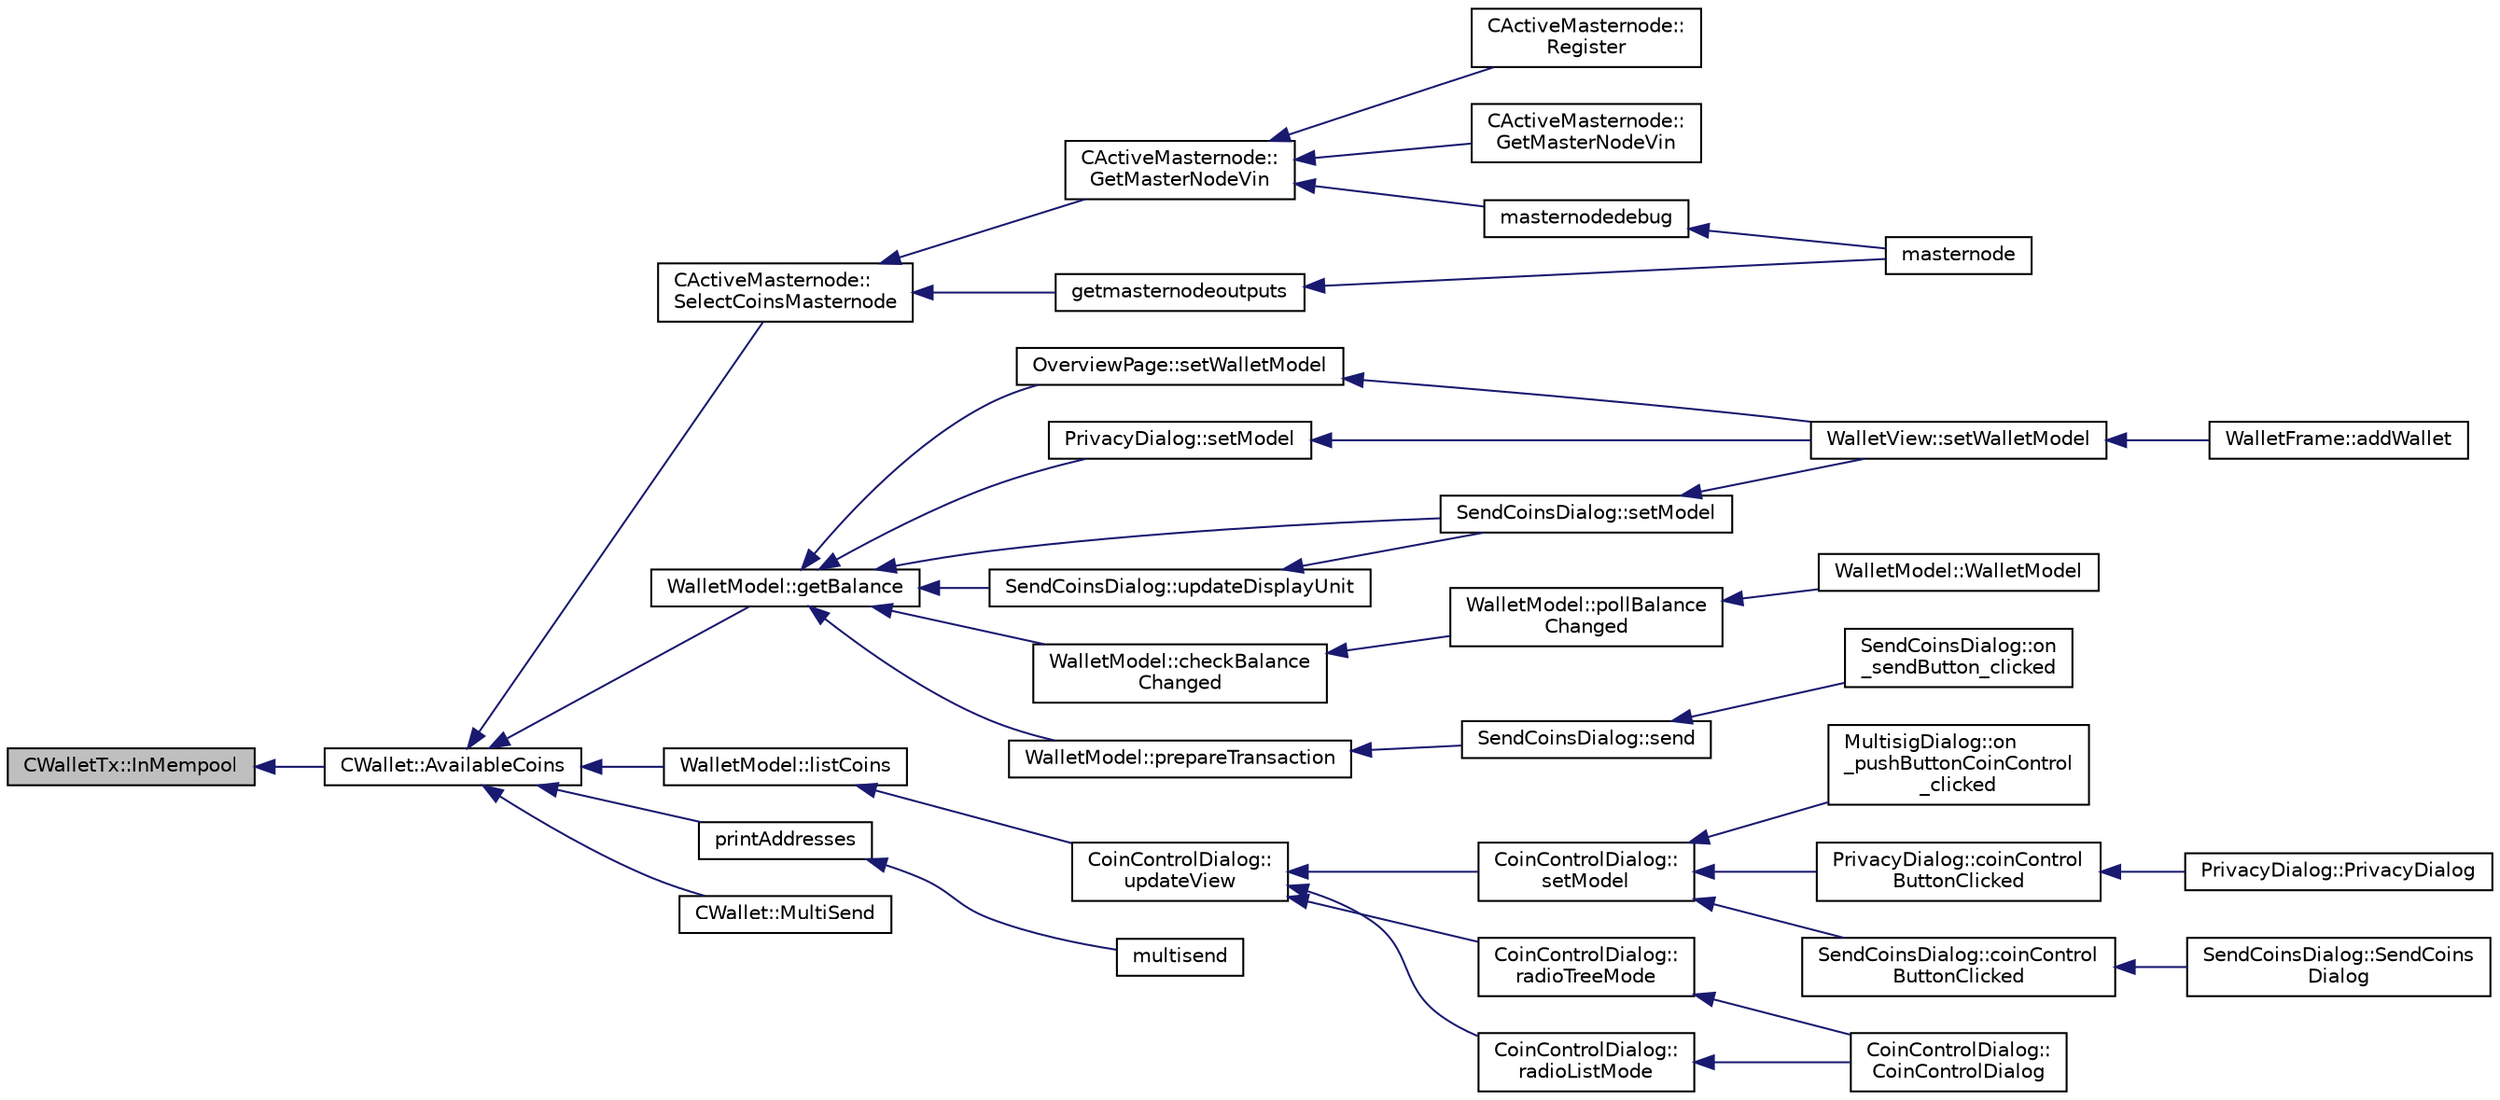 digraph "CWalletTx::InMempool"
{
  edge [fontname="Helvetica",fontsize="10",labelfontname="Helvetica",labelfontsize="10"];
  node [fontname="Helvetica",fontsize="10",shape=record];
  rankdir="LR";
  Node497 [label="CWalletTx::InMempool",height=0.2,width=0.4,color="black", fillcolor="grey75", style="filled", fontcolor="black"];
  Node497 -> Node498 [dir="back",color="midnightblue",fontsize="10",style="solid",fontname="Helvetica"];
  Node498 [label="CWallet::AvailableCoins",height=0.2,width=0.4,color="black", fillcolor="white", style="filled",URL="$group___actions.html#ga8110e889be0f5915104e07bfe3839c68",tooltip="populate vCoins with vector of available COutputs. "];
  Node498 -> Node499 [dir="back",color="midnightblue",fontsize="10",style="solid",fontname="Helvetica"];
  Node499 [label="CActiveMasternode::\lSelectCoinsMasternode",height=0.2,width=0.4,color="black", fillcolor="white", style="filled",URL="$class_c_active_masternode.html#ac4fc5fb1681bf0a0f3d30e706fb0577a"];
  Node499 -> Node500 [dir="back",color="midnightblue",fontsize="10",style="solid",fontname="Helvetica"];
  Node500 [label="CActiveMasternode::\lGetMasterNodeVin",height=0.2,width=0.4,color="black", fillcolor="white", style="filled",URL="$class_c_active_masternode.html#adc93036b86ee9ef6abe5e0b783a51283",tooltip="Get 10000 DIV input that can be used for the Masternode. "];
  Node500 -> Node501 [dir="back",color="midnightblue",fontsize="10",style="solid",fontname="Helvetica"];
  Node501 [label="CActiveMasternode::\lRegister",height=0.2,width=0.4,color="black", fillcolor="white", style="filled",URL="$class_c_active_masternode.html#a99e26870efec1ea98738cda1a5a85702",tooltip="Register remote Masternode. "];
  Node500 -> Node502 [dir="back",color="midnightblue",fontsize="10",style="solid",fontname="Helvetica"];
  Node502 [label="CActiveMasternode::\lGetMasterNodeVin",height=0.2,width=0.4,color="black", fillcolor="white", style="filled",URL="$class_c_active_masternode.html#af9f32ec3d13b161d6a89839dab17b154",tooltip="Get 10000 DIV input that can be used for the Masternode. "];
  Node500 -> Node503 [dir="back",color="midnightblue",fontsize="10",style="solid",fontname="Helvetica"];
  Node503 [label="masternodedebug",height=0.2,width=0.4,color="black", fillcolor="white", style="filled",URL="$rpcmasternode_8cpp.html#a8522c187a75142b1b267edca0734238c"];
  Node503 -> Node504 [dir="back",color="midnightblue",fontsize="10",style="solid",fontname="Helvetica"];
  Node504 [label="masternode",height=0.2,width=0.4,color="black", fillcolor="white", style="filled",URL="$rpcmasternode_8cpp.html#a30609e443aeb47c29ed0878d16b1b5e1"];
  Node499 -> Node505 [dir="back",color="midnightblue",fontsize="10",style="solid",fontname="Helvetica"];
  Node505 [label="getmasternodeoutputs",height=0.2,width=0.4,color="black", fillcolor="white", style="filled",URL="$rpcmasternode_8cpp.html#ab5b7e62bb3fb0e2a7a325520273f3bf5"];
  Node505 -> Node504 [dir="back",color="midnightblue",fontsize="10",style="solid",fontname="Helvetica"];
  Node498 -> Node506 [dir="back",color="midnightblue",fontsize="10",style="solid",fontname="Helvetica"];
  Node506 [label="WalletModel::getBalance",height=0.2,width=0.4,color="black", fillcolor="white", style="filled",URL="$class_wallet_model.html#a4d2cb225a19b89c64f4b5d81faf89beb"];
  Node506 -> Node507 [dir="back",color="midnightblue",fontsize="10",style="solid",fontname="Helvetica"];
  Node507 [label="OverviewPage::setWalletModel",height=0.2,width=0.4,color="black", fillcolor="white", style="filled",URL="$class_overview_page.html#a2ed52a3a87e9c74fee38fa873c9bc71f"];
  Node507 -> Node508 [dir="back",color="midnightblue",fontsize="10",style="solid",fontname="Helvetica"];
  Node508 [label="WalletView::setWalletModel",height=0.2,width=0.4,color="black", fillcolor="white", style="filled",URL="$class_wallet_view.html#a0a37ff693a4f9c1e5ddc23f9cd3913be",tooltip="Set the wallet model. "];
  Node508 -> Node509 [dir="back",color="midnightblue",fontsize="10",style="solid",fontname="Helvetica"];
  Node509 [label="WalletFrame::addWallet",height=0.2,width=0.4,color="black", fillcolor="white", style="filled",URL="$class_wallet_frame.html#aa199c3f27654199d84c365cf86167d86"];
  Node506 -> Node510 [dir="back",color="midnightblue",fontsize="10",style="solid",fontname="Helvetica"];
  Node510 [label="PrivacyDialog::setModel",height=0.2,width=0.4,color="black", fillcolor="white", style="filled",URL="$class_privacy_dialog.html#a7a2e2a84934e59ff1ff88de325036472"];
  Node510 -> Node508 [dir="back",color="midnightblue",fontsize="10",style="solid",fontname="Helvetica"];
  Node506 -> Node511 [dir="back",color="midnightblue",fontsize="10",style="solid",fontname="Helvetica"];
  Node511 [label="SendCoinsDialog::setModel",height=0.2,width=0.4,color="black", fillcolor="white", style="filled",URL="$class_send_coins_dialog.html#a73a6c1b1850a334ee652ac167713a2aa"];
  Node511 -> Node508 [dir="back",color="midnightblue",fontsize="10",style="solid",fontname="Helvetica"];
  Node506 -> Node512 [dir="back",color="midnightblue",fontsize="10",style="solid",fontname="Helvetica"];
  Node512 [label="SendCoinsDialog::updateDisplayUnit",height=0.2,width=0.4,color="black", fillcolor="white", style="filled",URL="$class_send_coins_dialog.html#a74815ad8502b126200b6fd2e59e9f042"];
  Node512 -> Node511 [dir="back",color="midnightblue",fontsize="10",style="solid",fontname="Helvetica"];
  Node506 -> Node513 [dir="back",color="midnightblue",fontsize="10",style="solid",fontname="Helvetica"];
  Node513 [label="WalletModel::checkBalance\lChanged",height=0.2,width=0.4,color="black", fillcolor="white", style="filled",URL="$class_wallet_model.html#adcc4eb8cd71cb4de223621866bb7fb7d"];
  Node513 -> Node514 [dir="back",color="midnightblue",fontsize="10",style="solid",fontname="Helvetica"];
  Node514 [label="WalletModel::pollBalance\lChanged",height=0.2,width=0.4,color="black", fillcolor="white", style="filled",URL="$class_wallet_model.html#a51469b2d95cfd4bc0a14ee456fca7b95"];
  Node514 -> Node515 [dir="back",color="midnightblue",fontsize="10",style="solid",fontname="Helvetica"];
  Node515 [label="WalletModel::WalletModel",height=0.2,width=0.4,color="black", fillcolor="white", style="filled",URL="$class_wallet_model.html#af50d9654d2f20e4e4f0789dcb64ad6b1"];
  Node506 -> Node516 [dir="back",color="midnightblue",fontsize="10",style="solid",fontname="Helvetica"];
  Node516 [label="WalletModel::prepareTransaction",height=0.2,width=0.4,color="black", fillcolor="white", style="filled",URL="$class_wallet_model.html#a8abc851901c7c7343ebfb5a8e5fc0154"];
  Node516 -> Node517 [dir="back",color="midnightblue",fontsize="10",style="solid",fontname="Helvetica"];
  Node517 [label="SendCoinsDialog::send",height=0.2,width=0.4,color="black", fillcolor="white", style="filled",URL="$class_send_coins_dialog.html#afd8d436a16ea7dba1276e8fdfdc8b2d3"];
  Node517 -> Node518 [dir="back",color="midnightblue",fontsize="10",style="solid",fontname="Helvetica"];
  Node518 [label="SendCoinsDialog::on\l_sendButton_clicked",height=0.2,width=0.4,color="black", fillcolor="white", style="filled",URL="$class_send_coins_dialog.html#a2cab7cf9ea5040b9e2189297f7d3c764"];
  Node498 -> Node519 [dir="back",color="midnightblue",fontsize="10",style="solid",fontname="Helvetica"];
  Node519 [label="WalletModel::listCoins",height=0.2,width=0.4,color="black", fillcolor="white", style="filled",URL="$class_wallet_model.html#ae5ce26bba42701b45de766ef11cc9a47"];
  Node519 -> Node520 [dir="back",color="midnightblue",fontsize="10",style="solid",fontname="Helvetica"];
  Node520 [label="CoinControlDialog::\lupdateView",height=0.2,width=0.4,color="black", fillcolor="white", style="filled",URL="$class_coin_control_dialog.html#aadea33050e5c1efd5eae8d2fcfa721f9"];
  Node520 -> Node521 [dir="back",color="midnightblue",fontsize="10",style="solid",fontname="Helvetica"];
  Node521 [label="CoinControlDialog::\lsetModel",height=0.2,width=0.4,color="black", fillcolor="white", style="filled",URL="$class_coin_control_dialog.html#a4c34a48574814089c54f763a22f5317a"];
  Node521 -> Node522 [dir="back",color="midnightblue",fontsize="10",style="solid",fontname="Helvetica"];
  Node522 [label="MultisigDialog::on\l_pushButtonCoinControl\l_clicked",height=0.2,width=0.4,color="black", fillcolor="white", style="filled",URL="$class_multisig_dialog.html#a3d21b360d294040f947ce6cc685dfdfa"];
  Node521 -> Node523 [dir="back",color="midnightblue",fontsize="10",style="solid",fontname="Helvetica"];
  Node523 [label="PrivacyDialog::coinControl\lButtonClicked",height=0.2,width=0.4,color="black", fillcolor="white", style="filled",URL="$class_privacy_dialog.html#a16488c5d2fb41caedb18e9a6c1a376bb"];
  Node523 -> Node524 [dir="back",color="midnightblue",fontsize="10",style="solid",fontname="Helvetica"];
  Node524 [label="PrivacyDialog::PrivacyDialog",height=0.2,width=0.4,color="black", fillcolor="white", style="filled",URL="$class_privacy_dialog.html#ab7308b7ed5782dfa26fb1f216385207c"];
  Node521 -> Node525 [dir="back",color="midnightblue",fontsize="10",style="solid",fontname="Helvetica"];
  Node525 [label="SendCoinsDialog::coinControl\lButtonClicked",height=0.2,width=0.4,color="black", fillcolor="white", style="filled",URL="$class_send_coins_dialog.html#a59d757d9e4bea5b380eb480fd79cfb49"];
  Node525 -> Node526 [dir="back",color="midnightblue",fontsize="10",style="solid",fontname="Helvetica"];
  Node526 [label="SendCoinsDialog::SendCoins\lDialog",height=0.2,width=0.4,color="black", fillcolor="white", style="filled",URL="$class_send_coins_dialog.html#a0df5bc29d1df68eda44826651afc595f"];
  Node520 -> Node527 [dir="back",color="midnightblue",fontsize="10",style="solid",fontname="Helvetica"];
  Node527 [label="CoinControlDialog::\lradioTreeMode",height=0.2,width=0.4,color="black", fillcolor="white", style="filled",URL="$class_coin_control_dialog.html#a1990d478f3ffba666c358a4f1bd395ec"];
  Node527 -> Node528 [dir="back",color="midnightblue",fontsize="10",style="solid",fontname="Helvetica"];
  Node528 [label="CoinControlDialog::\lCoinControlDialog",height=0.2,width=0.4,color="black", fillcolor="white", style="filled",URL="$class_coin_control_dialog.html#a8eafb58ed1c5668af9a4890704136671"];
  Node520 -> Node529 [dir="back",color="midnightblue",fontsize="10",style="solid",fontname="Helvetica"];
  Node529 [label="CoinControlDialog::\lradioListMode",height=0.2,width=0.4,color="black", fillcolor="white", style="filled",URL="$class_coin_control_dialog.html#a775c6d290cb63667a434b09072094533"];
  Node529 -> Node528 [dir="back",color="midnightblue",fontsize="10",style="solid",fontname="Helvetica"];
  Node498 -> Node530 [dir="back",color="midnightblue",fontsize="10",style="solid",fontname="Helvetica"];
  Node530 [label="printAddresses",height=0.2,width=0.4,color="black", fillcolor="white", style="filled",URL="$rpcwallet_8cpp.html#a4360b9e906ccc9414a35fc6cdc1f4517"];
  Node530 -> Node531 [dir="back",color="midnightblue",fontsize="10",style="solid",fontname="Helvetica"];
  Node531 [label="multisend",height=0.2,width=0.4,color="black", fillcolor="white", style="filled",URL="$rpcwallet_8cpp.html#a6fa4654a100cc6506c8e050a4c85fdc2"];
  Node498 -> Node532 [dir="back",color="midnightblue",fontsize="10",style="solid",fontname="Helvetica"];
  Node532 [label="CWallet::MultiSend",height=0.2,width=0.4,color="black", fillcolor="white", style="filled",URL="$class_c_wallet.html#ace77e9b4ffcfdbc61a327d02168620a2"];
}
